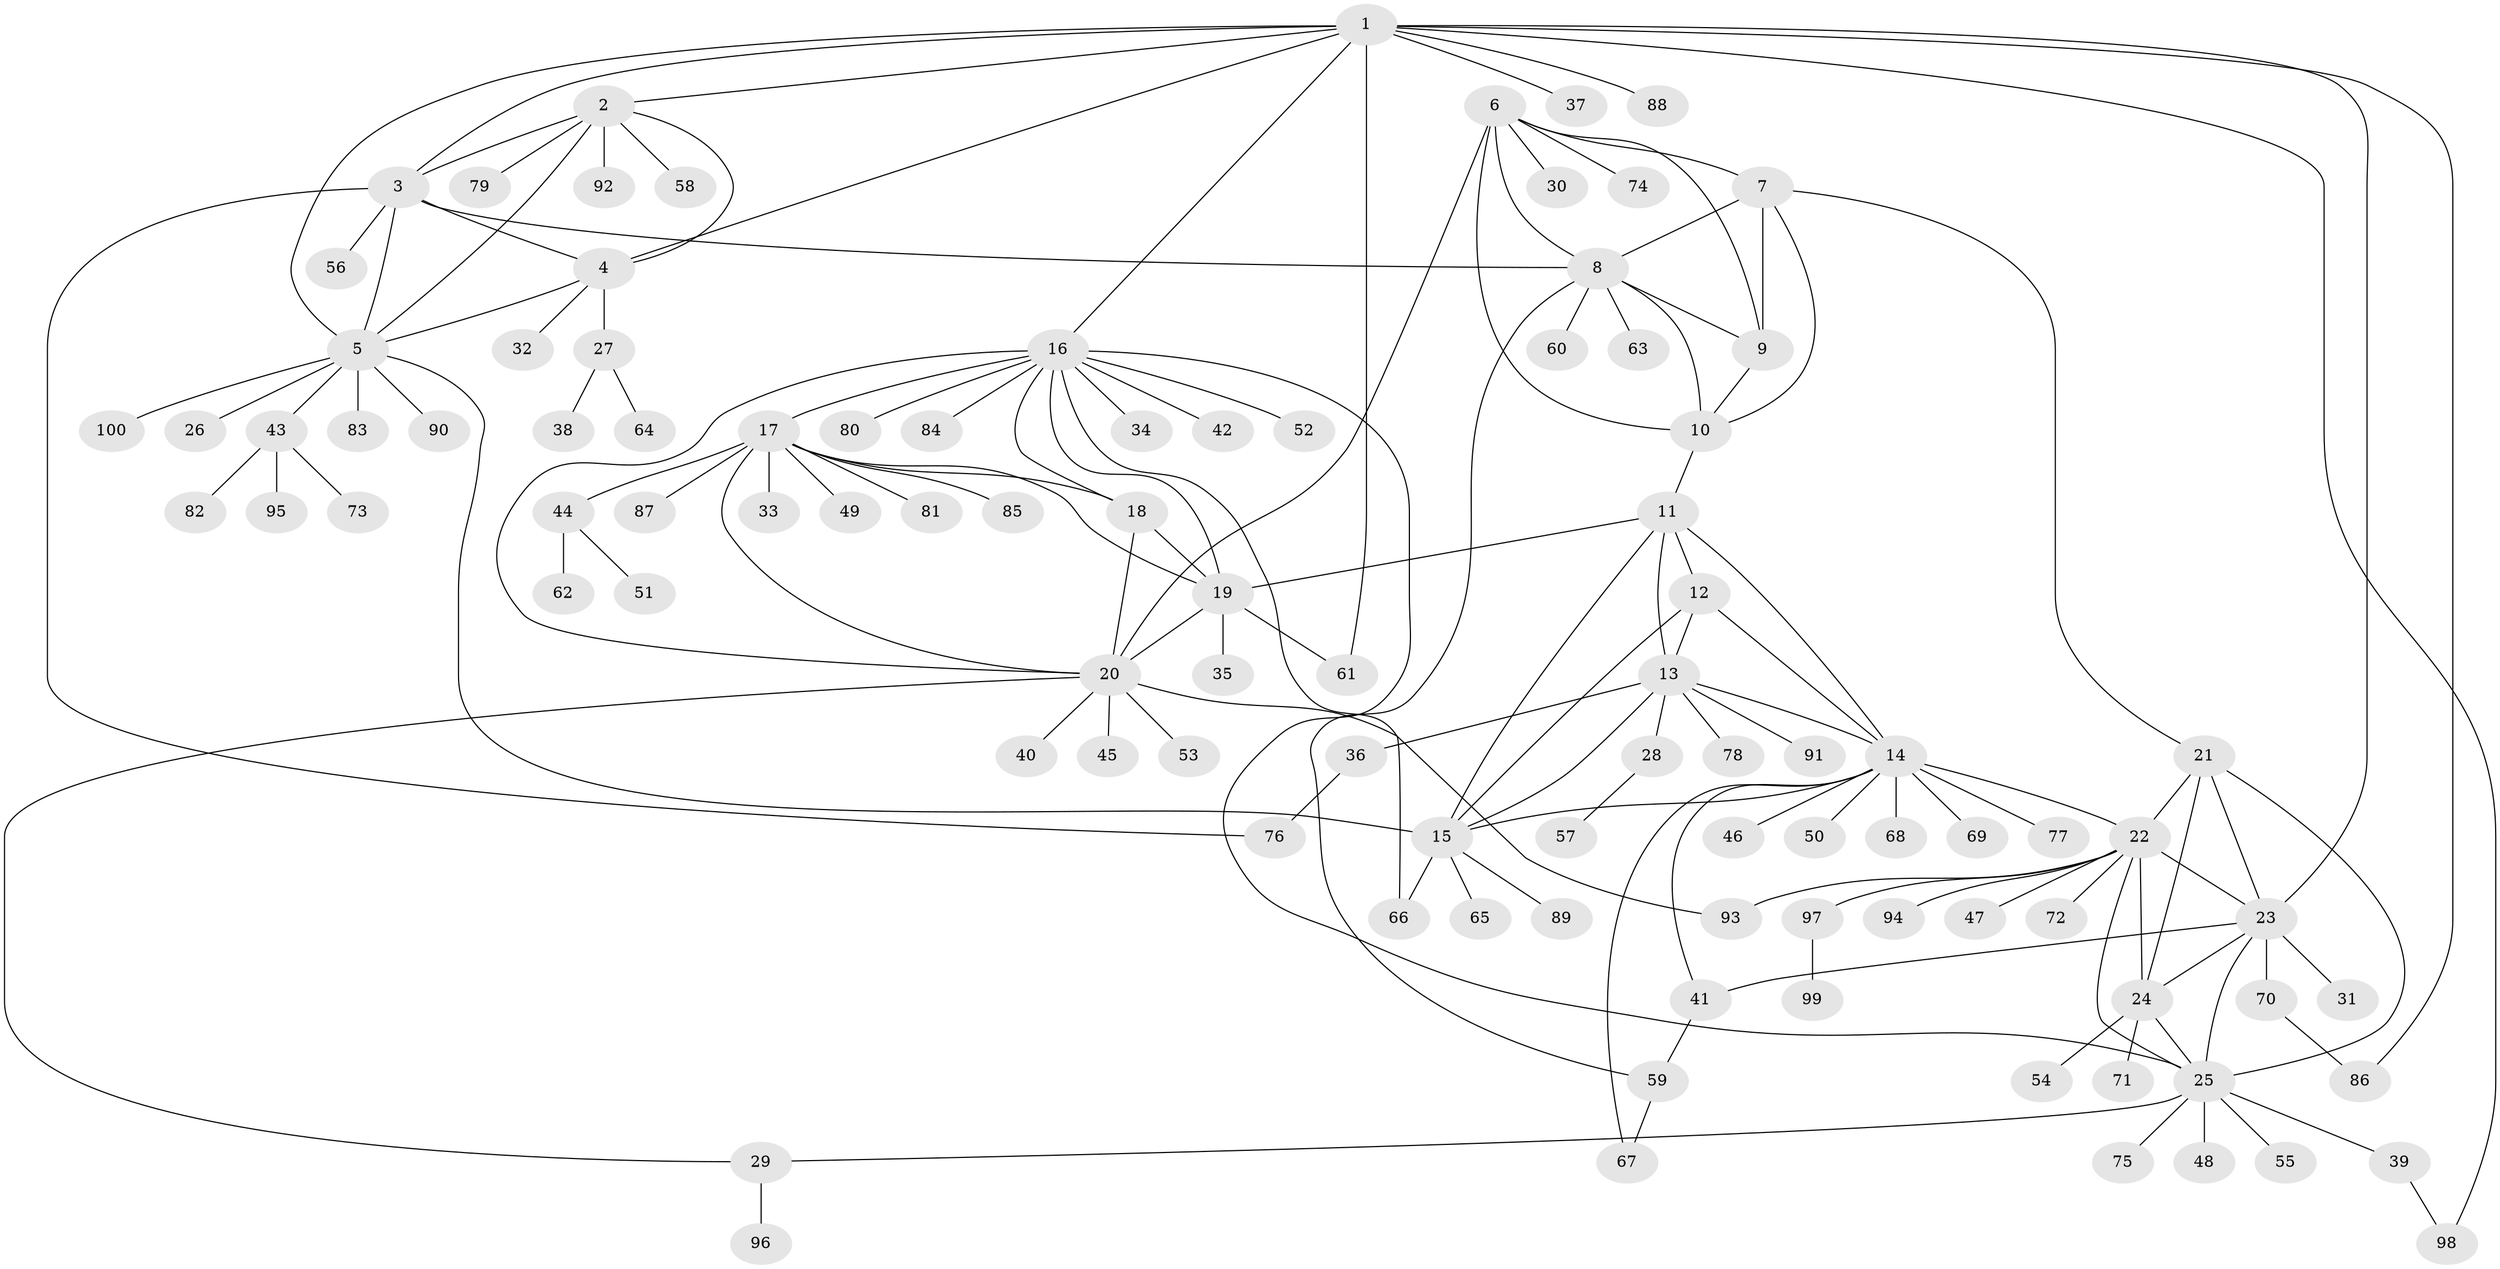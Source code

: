 // Generated by graph-tools (version 1.1) at 2025/15/03/09/25 04:15:49]
// undirected, 100 vertices, 145 edges
graph export_dot {
graph [start="1"]
  node [color=gray90,style=filled];
  1;
  2;
  3;
  4;
  5;
  6;
  7;
  8;
  9;
  10;
  11;
  12;
  13;
  14;
  15;
  16;
  17;
  18;
  19;
  20;
  21;
  22;
  23;
  24;
  25;
  26;
  27;
  28;
  29;
  30;
  31;
  32;
  33;
  34;
  35;
  36;
  37;
  38;
  39;
  40;
  41;
  42;
  43;
  44;
  45;
  46;
  47;
  48;
  49;
  50;
  51;
  52;
  53;
  54;
  55;
  56;
  57;
  58;
  59;
  60;
  61;
  62;
  63;
  64;
  65;
  66;
  67;
  68;
  69;
  70;
  71;
  72;
  73;
  74;
  75;
  76;
  77;
  78;
  79;
  80;
  81;
  82;
  83;
  84;
  85;
  86;
  87;
  88;
  89;
  90;
  91;
  92;
  93;
  94;
  95;
  96;
  97;
  98;
  99;
  100;
  1 -- 2;
  1 -- 3;
  1 -- 4;
  1 -- 5;
  1 -- 16;
  1 -- 23;
  1 -- 37;
  1 -- 61;
  1 -- 86;
  1 -- 88;
  1 -- 98;
  2 -- 3;
  2 -- 4;
  2 -- 5;
  2 -- 58;
  2 -- 79;
  2 -- 92;
  3 -- 4;
  3 -- 5;
  3 -- 8;
  3 -- 56;
  3 -- 76;
  4 -- 5;
  4 -- 27;
  4 -- 32;
  5 -- 15;
  5 -- 26;
  5 -- 43;
  5 -- 83;
  5 -- 90;
  5 -- 100;
  6 -- 7;
  6 -- 8;
  6 -- 9;
  6 -- 10;
  6 -- 20;
  6 -- 30;
  6 -- 74;
  7 -- 8;
  7 -- 9;
  7 -- 10;
  7 -- 21;
  8 -- 9;
  8 -- 10;
  8 -- 59;
  8 -- 60;
  8 -- 63;
  9 -- 10;
  10 -- 11;
  11 -- 12;
  11 -- 13;
  11 -- 14;
  11 -- 15;
  11 -- 19;
  12 -- 13;
  12 -- 14;
  12 -- 15;
  13 -- 14;
  13 -- 15;
  13 -- 28;
  13 -- 36;
  13 -- 78;
  13 -- 91;
  14 -- 15;
  14 -- 22;
  14 -- 41;
  14 -- 46;
  14 -- 50;
  14 -- 67;
  14 -- 68;
  14 -- 69;
  14 -- 77;
  15 -- 65;
  15 -- 66;
  15 -- 89;
  16 -- 17;
  16 -- 18;
  16 -- 19;
  16 -- 20;
  16 -- 25;
  16 -- 34;
  16 -- 42;
  16 -- 52;
  16 -- 66;
  16 -- 80;
  16 -- 84;
  17 -- 18;
  17 -- 19;
  17 -- 20;
  17 -- 33;
  17 -- 44;
  17 -- 49;
  17 -- 81;
  17 -- 85;
  17 -- 87;
  18 -- 19;
  18 -- 20;
  19 -- 20;
  19 -- 35;
  19 -- 61;
  20 -- 29;
  20 -- 40;
  20 -- 45;
  20 -- 53;
  20 -- 93;
  21 -- 22;
  21 -- 23;
  21 -- 24;
  21 -- 25;
  22 -- 23;
  22 -- 24;
  22 -- 25;
  22 -- 47;
  22 -- 72;
  22 -- 93;
  22 -- 94;
  22 -- 97;
  23 -- 24;
  23 -- 25;
  23 -- 31;
  23 -- 41;
  23 -- 70;
  24 -- 25;
  24 -- 54;
  24 -- 71;
  25 -- 29;
  25 -- 39;
  25 -- 48;
  25 -- 55;
  25 -- 75;
  27 -- 38;
  27 -- 64;
  28 -- 57;
  29 -- 96;
  36 -- 76;
  39 -- 98;
  41 -- 59;
  43 -- 73;
  43 -- 82;
  43 -- 95;
  44 -- 51;
  44 -- 62;
  59 -- 67;
  70 -- 86;
  97 -- 99;
}
